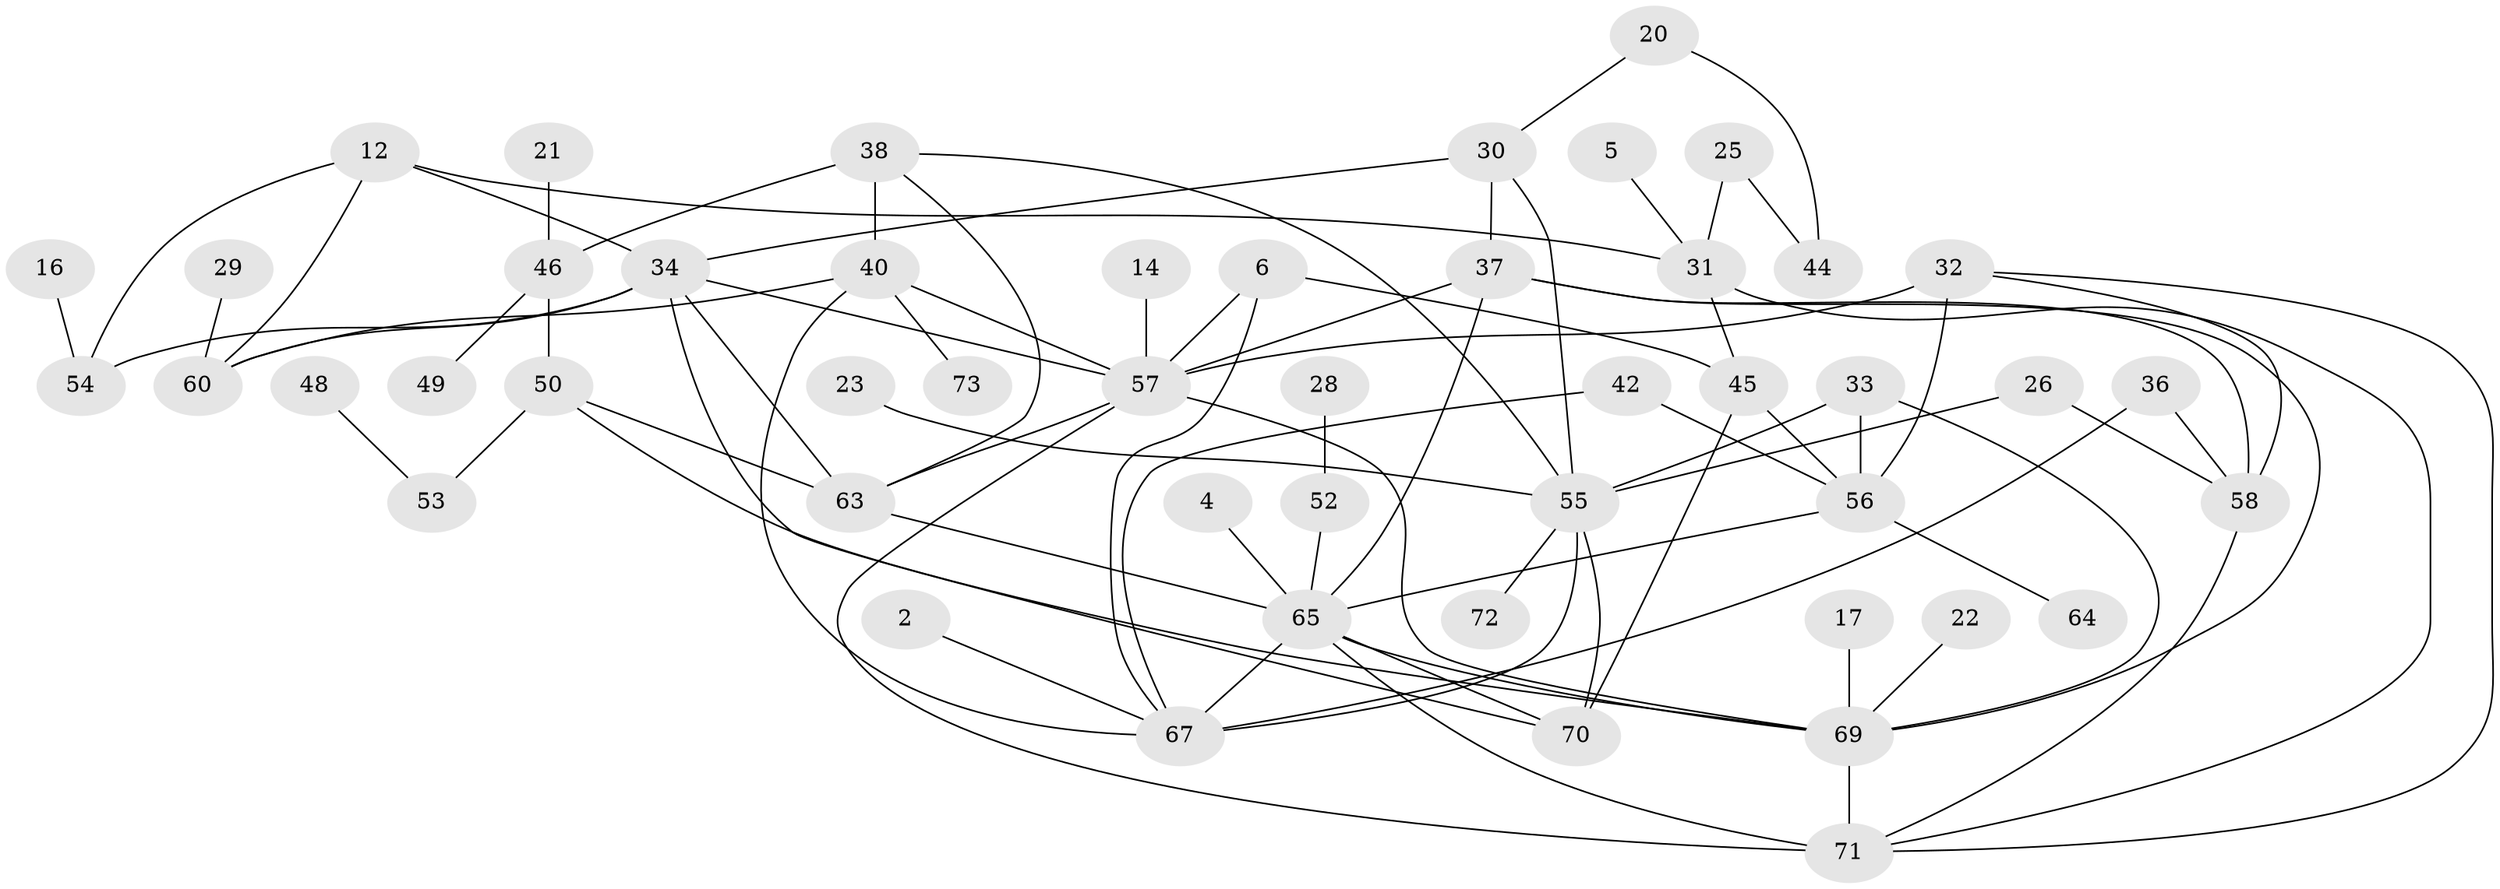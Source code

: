 // original degree distribution, {4: 0.14383561643835616, 0: 0.14383561643835616, 1: 0.23972602739726026, 2: 0.2054794520547945, 3: 0.2054794520547945, 6: 0.0273972602739726, 5: 0.03424657534246575}
// Generated by graph-tools (version 1.1) at 2025/25/03/09/25 03:25:18]
// undirected, 49 vertices, 81 edges
graph export_dot {
graph [start="1"]
  node [color=gray90,style=filled];
  2;
  4;
  5;
  6;
  12;
  14;
  16;
  17;
  20;
  21;
  22;
  23;
  25;
  26;
  28;
  29;
  30;
  31;
  32;
  33;
  34;
  36;
  37;
  38;
  40;
  42;
  44;
  45;
  46;
  48;
  49;
  50;
  52;
  53;
  54;
  55;
  56;
  57;
  58;
  60;
  63;
  64;
  65;
  67;
  69;
  70;
  71;
  72;
  73;
  2 -- 67 [weight=1.0];
  4 -- 65 [weight=1.0];
  5 -- 31 [weight=1.0];
  6 -- 45 [weight=1.0];
  6 -- 57 [weight=1.0];
  6 -- 67 [weight=1.0];
  12 -- 31 [weight=1.0];
  12 -- 34 [weight=1.0];
  12 -- 54 [weight=1.0];
  12 -- 60 [weight=1.0];
  14 -- 57 [weight=1.0];
  16 -- 54 [weight=1.0];
  17 -- 69 [weight=1.0];
  20 -- 30 [weight=1.0];
  20 -- 44 [weight=1.0];
  21 -- 46 [weight=1.0];
  22 -- 69 [weight=1.0];
  23 -- 55 [weight=1.0];
  25 -- 31 [weight=1.0];
  25 -- 44 [weight=1.0];
  26 -- 55 [weight=2.0];
  26 -- 58 [weight=1.0];
  28 -- 52 [weight=1.0];
  29 -- 60 [weight=1.0];
  30 -- 34 [weight=1.0];
  30 -- 37 [weight=1.0];
  30 -- 55 [weight=1.0];
  31 -- 45 [weight=1.0];
  31 -- 71 [weight=1.0];
  32 -- 56 [weight=2.0];
  32 -- 57 [weight=1.0];
  32 -- 58 [weight=1.0];
  32 -- 71 [weight=1.0];
  33 -- 55 [weight=1.0];
  33 -- 56 [weight=1.0];
  33 -- 69 [weight=1.0];
  34 -- 54 [weight=1.0];
  34 -- 57 [weight=1.0];
  34 -- 60 [weight=1.0];
  34 -- 63 [weight=1.0];
  34 -- 70 [weight=1.0];
  36 -- 58 [weight=1.0];
  36 -- 67 [weight=1.0];
  37 -- 57 [weight=1.0];
  37 -- 58 [weight=2.0];
  37 -- 65 [weight=1.0];
  37 -- 69 [weight=1.0];
  38 -- 40 [weight=1.0];
  38 -- 46 [weight=2.0];
  38 -- 55 [weight=1.0];
  38 -- 63 [weight=1.0];
  40 -- 57 [weight=1.0];
  40 -- 60 [weight=1.0];
  40 -- 67 [weight=1.0];
  40 -- 73 [weight=1.0];
  42 -- 56 [weight=1.0];
  42 -- 67 [weight=1.0];
  45 -- 56 [weight=1.0];
  45 -- 70 [weight=1.0];
  46 -- 49 [weight=1.0];
  46 -- 50 [weight=1.0];
  48 -- 53 [weight=1.0];
  50 -- 53 [weight=1.0];
  50 -- 63 [weight=1.0];
  50 -- 69 [weight=1.0];
  52 -- 65 [weight=1.0];
  55 -- 67 [weight=1.0];
  55 -- 70 [weight=1.0];
  55 -- 72 [weight=1.0];
  56 -- 64 [weight=1.0];
  56 -- 65 [weight=1.0];
  57 -- 63 [weight=1.0];
  57 -- 69 [weight=1.0];
  57 -- 71 [weight=2.0];
  58 -- 71 [weight=1.0];
  63 -- 65 [weight=1.0];
  65 -- 67 [weight=1.0];
  65 -- 69 [weight=1.0];
  65 -- 70 [weight=1.0];
  65 -- 71 [weight=1.0];
  69 -- 71 [weight=1.0];
}
